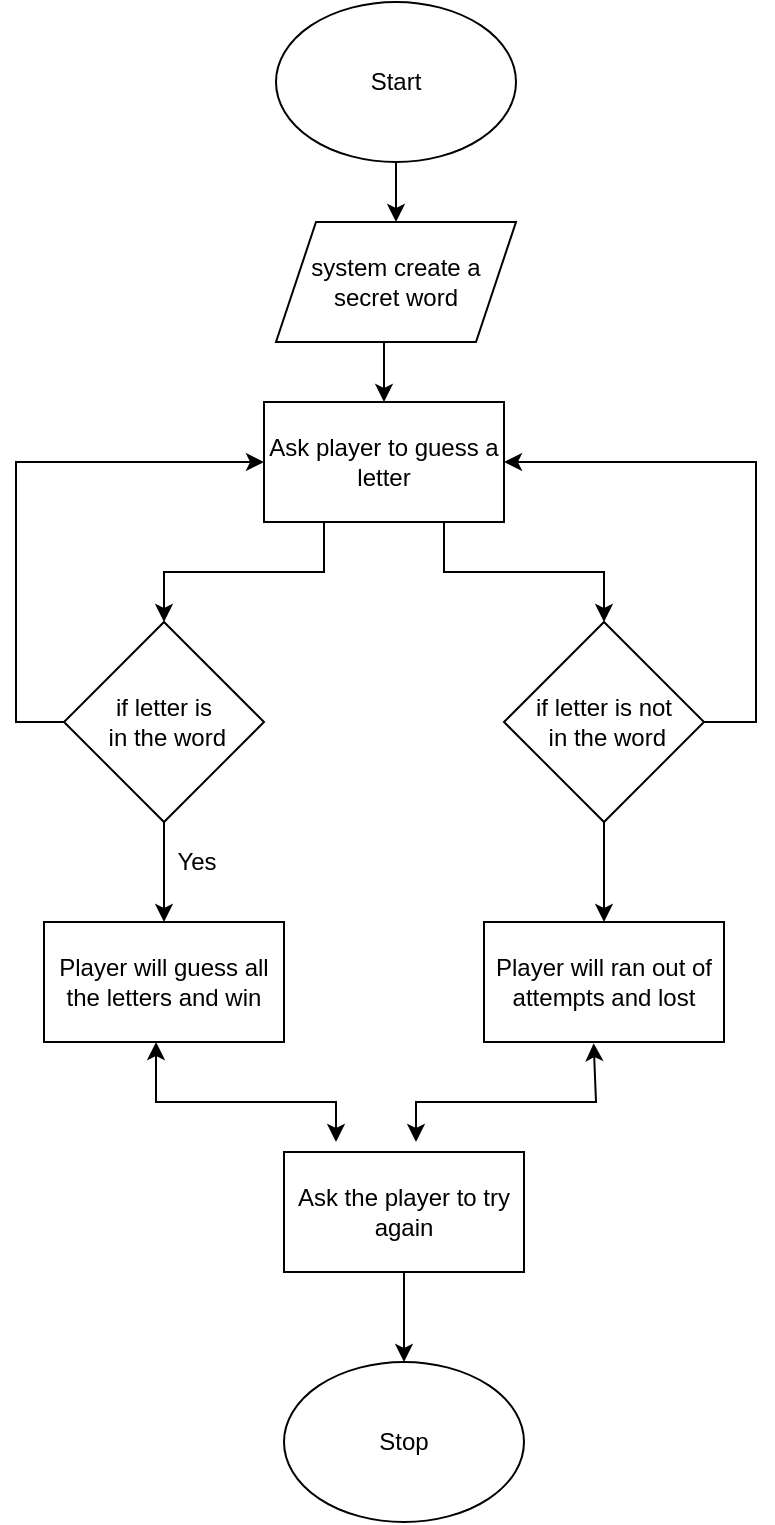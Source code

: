 <mxfile version="20.2.2" type="device"><diagram id="_9N0qp4Gdn1ARV-ZINXY" name="Page-1"><mxGraphModel dx="701" dy="394" grid="1" gridSize="10" guides="1" tooltips="1" connect="1" arrows="1" fold="1" page="1" pageScale="1" pageWidth="827" pageHeight="1169" math="0" shadow="0"><root><mxCell id="0"/><mxCell id="1" parent="0"/><mxCell id="QPXrDrAV2_07hYauPRCW-10" style="edgeStyle=orthogonalEdgeStyle;rounded=0;orthogonalLoop=1;jettySize=auto;html=1;exitX=0.5;exitY=1;exitDx=0;exitDy=0;entryX=0.5;entryY=0;entryDx=0;entryDy=0;" parent="1" source="QPXrDrAV2_07hYauPRCW-1" target="QPXrDrAV2_07hYauPRCW-2" edge="1"><mxGeometry relative="1" as="geometry"/></mxCell><mxCell id="QPXrDrAV2_07hYauPRCW-1" value="Start" style="ellipse;whiteSpace=wrap;html=1;" parent="1" vertex="1"><mxGeometry x="360" y="10" width="120" height="80" as="geometry"/></mxCell><mxCell id="QPXrDrAV2_07hYauPRCW-11" style="edgeStyle=orthogonalEdgeStyle;rounded=0;orthogonalLoop=1;jettySize=auto;html=1;exitX=0.5;exitY=1;exitDx=0;exitDy=0;entryX=0.5;entryY=0;entryDx=0;entryDy=0;" parent="1" source="QPXrDrAV2_07hYauPRCW-2" target="QPXrDrAV2_07hYauPRCW-3" edge="1"><mxGeometry relative="1" as="geometry"/></mxCell><mxCell id="QPXrDrAV2_07hYauPRCW-2" value="system create a secret word&lt;br&gt;" style="shape=parallelogram;perimeter=parallelogramPerimeter;whiteSpace=wrap;html=1;fixedSize=1;" parent="1" vertex="1"><mxGeometry x="360" y="120" width="120" height="60" as="geometry"/></mxCell><mxCell id="QPXrDrAV2_07hYauPRCW-8" style="edgeStyle=orthogonalEdgeStyle;rounded=0;orthogonalLoop=1;jettySize=auto;html=1;exitX=0.25;exitY=1;exitDx=0;exitDy=0;entryX=0.5;entryY=0;entryDx=0;entryDy=0;" parent="1" source="QPXrDrAV2_07hYauPRCW-3" target="QPXrDrAV2_07hYauPRCW-7" edge="1"><mxGeometry relative="1" as="geometry"><mxPoint x="384" y="300" as="targetPoint"/></mxGeometry></mxCell><mxCell id="QPXrDrAV2_07hYauPRCW-9" style="edgeStyle=orthogonalEdgeStyle;rounded=0;orthogonalLoop=1;jettySize=auto;html=1;exitX=0.75;exitY=1;exitDx=0;exitDy=0;entryX=0.5;entryY=0;entryDx=0;entryDy=0;" parent="1" source="QPXrDrAV2_07hYauPRCW-3" target="QPXrDrAV2_07hYauPRCW-6" edge="1"><mxGeometry relative="1" as="geometry"/></mxCell><mxCell id="QPXrDrAV2_07hYauPRCW-3" value="Ask player to guess a letter" style="rounded=0;whiteSpace=wrap;html=1;" parent="1" vertex="1"><mxGeometry x="354" y="210" width="120" height="60" as="geometry"/></mxCell><mxCell id="QPXrDrAV2_07hYauPRCW-17" style="edgeStyle=orthogonalEdgeStyle;rounded=0;orthogonalLoop=1;jettySize=auto;html=1;exitX=0.5;exitY=1;exitDx=0;exitDy=0;entryX=0.5;entryY=0;entryDx=0;entryDy=0;" parent="1" source="QPXrDrAV2_07hYauPRCW-6" target="QPXrDrAV2_07hYauPRCW-16" edge="1"><mxGeometry relative="1" as="geometry"/></mxCell><mxCell id="QPXrDrAV2_07hYauPRCW-24" style="edgeStyle=orthogonalEdgeStyle;rounded=0;orthogonalLoop=1;jettySize=auto;html=1;exitX=1;exitY=0.5;exitDx=0;exitDy=0;entryX=1;entryY=0.5;entryDx=0;entryDy=0;" parent="1" source="QPXrDrAV2_07hYauPRCW-6" target="QPXrDrAV2_07hYauPRCW-3" edge="1"><mxGeometry relative="1" as="geometry"><mxPoint x="480" y="240" as="targetPoint"/><Array as="points"><mxPoint x="600" y="370"/><mxPoint x="600" y="240"/></Array></mxGeometry></mxCell><mxCell id="QPXrDrAV2_07hYauPRCW-6" value="if letter is not&lt;br&gt;&amp;nbsp;in the word" style="rhombus;whiteSpace=wrap;html=1;" parent="1" vertex="1"><mxGeometry x="474" y="320" width="100" height="100" as="geometry"/></mxCell><mxCell id="QPXrDrAV2_07hYauPRCW-13" style="edgeStyle=orthogonalEdgeStyle;rounded=0;orthogonalLoop=1;jettySize=auto;html=1;exitX=0.5;exitY=1;exitDx=0;exitDy=0;" parent="1" source="QPXrDrAV2_07hYauPRCW-7" edge="1"><mxGeometry relative="1" as="geometry"><mxPoint x="304" y="470" as="targetPoint"/></mxGeometry></mxCell><mxCell id="QPXrDrAV2_07hYauPRCW-23" style="edgeStyle=orthogonalEdgeStyle;rounded=0;orthogonalLoop=1;jettySize=auto;html=1;exitX=0;exitY=0.5;exitDx=0;exitDy=0;" parent="1" source="QPXrDrAV2_07hYauPRCW-7" edge="1"><mxGeometry relative="1" as="geometry"><mxPoint x="354" y="240" as="targetPoint"/><Array as="points"><mxPoint x="230" y="370"/><mxPoint x="230" y="240"/></Array></mxGeometry></mxCell><mxCell id="QPXrDrAV2_07hYauPRCW-7" value="if letter is&lt;br&gt;&amp;nbsp;in the word" style="rhombus;whiteSpace=wrap;html=1;" parent="1" vertex="1"><mxGeometry x="254" y="320" width="100" height="100" as="geometry"/></mxCell><mxCell id="QPXrDrAV2_07hYauPRCW-14" value="Yes" style="text;html=1;align=center;verticalAlign=middle;resizable=0;points=[];autosize=1;strokeColor=none;fillColor=none;" parent="1" vertex="1"><mxGeometry x="300" y="425" width="40" height="30" as="geometry"/></mxCell><mxCell id="QPXrDrAV2_07hYauPRCW-15" value="Player will guess all the letters and win" style="rounded=0;whiteSpace=wrap;html=1;" parent="1" vertex="1"><mxGeometry x="244" y="470" width="120" height="60" as="geometry"/></mxCell><mxCell id="QPXrDrAV2_07hYauPRCW-16" value="Player will ran out of attempts and lost" style="rounded=0;whiteSpace=wrap;html=1;" parent="1" vertex="1"><mxGeometry x="464" y="470" width="120" height="60" as="geometry"/></mxCell><mxCell id="QPXrDrAV2_07hYauPRCW-22" style="edgeStyle=orthogonalEdgeStyle;rounded=0;orthogonalLoop=1;jettySize=auto;html=1;exitX=0.5;exitY=1;exitDx=0;exitDy=0;entryX=0.5;entryY=0;entryDx=0;entryDy=0;" parent="1" source="QPXrDrAV2_07hYauPRCW-18" target="QPXrDrAV2_07hYauPRCW-19" edge="1"><mxGeometry relative="1" as="geometry"/></mxCell><mxCell id="QPXrDrAV2_07hYauPRCW-18" value="Ask the player to try again" style="rounded=0;whiteSpace=wrap;html=1;" parent="1" vertex="1"><mxGeometry x="364" y="585" width="120" height="60" as="geometry"/></mxCell><mxCell id="QPXrDrAV2_07hYauPRCW-19" value="Stop" style="ellipse;whiteSpace=wrap;html=1;" parent="1" vertex="1"><mxGeometry x="364" y="690" width="120" height="80" as="geometry"/></mxCell><mxCell id="iLv3Rt5UrIX8Agw5-u_A-1" value="" style="endArrow=classic;startArrow=classic;html=1;rounded=0;exitX=0.467;exitY=1;exitDx=0;exitDy=0;exitPerimeter=0;" edge="1" parent="1" source="QPXrDrAV2_07hYauPRCW-15"><mxGeometry width="50" height="50" relative="1" as="geometry"><mxPoint x="290" y="530" as="sourcePoint"/><mxPoint x="390" y="580" as="targetPoint"/><Array as="points"><mxPoint x="300" y="540"/><mxPoint x="300" y="560"/><mxPoint x="390" y="560"/></Array></mxGeometry></mxCell><mxCell id="iLv3Rt5UrIX8Agw5-u_A-2" value="" style="endArrow=classic;startArrow=classic;html=1;rounded=0;exitX=0.457;exitY=1.01;exitDx=0;exitDy=0;exitPerimeter=0;" edge="1" parent="1" source="QPXrDrAV2_07hYauPRCW-16"><mxGeometry width="50" height="50" relative="1" as="geometry"><mxPoint x="520" y="540" as="sourcePoint"/><mxPoint x="430" y="580" as="targetPoint"/><Array as="points"><mxPoint x="520" y="560"/><mxPoint x="430" y="560"/></Array></mxGeometry></mxCell></root></mxGraphModel></diagram></mxfile>